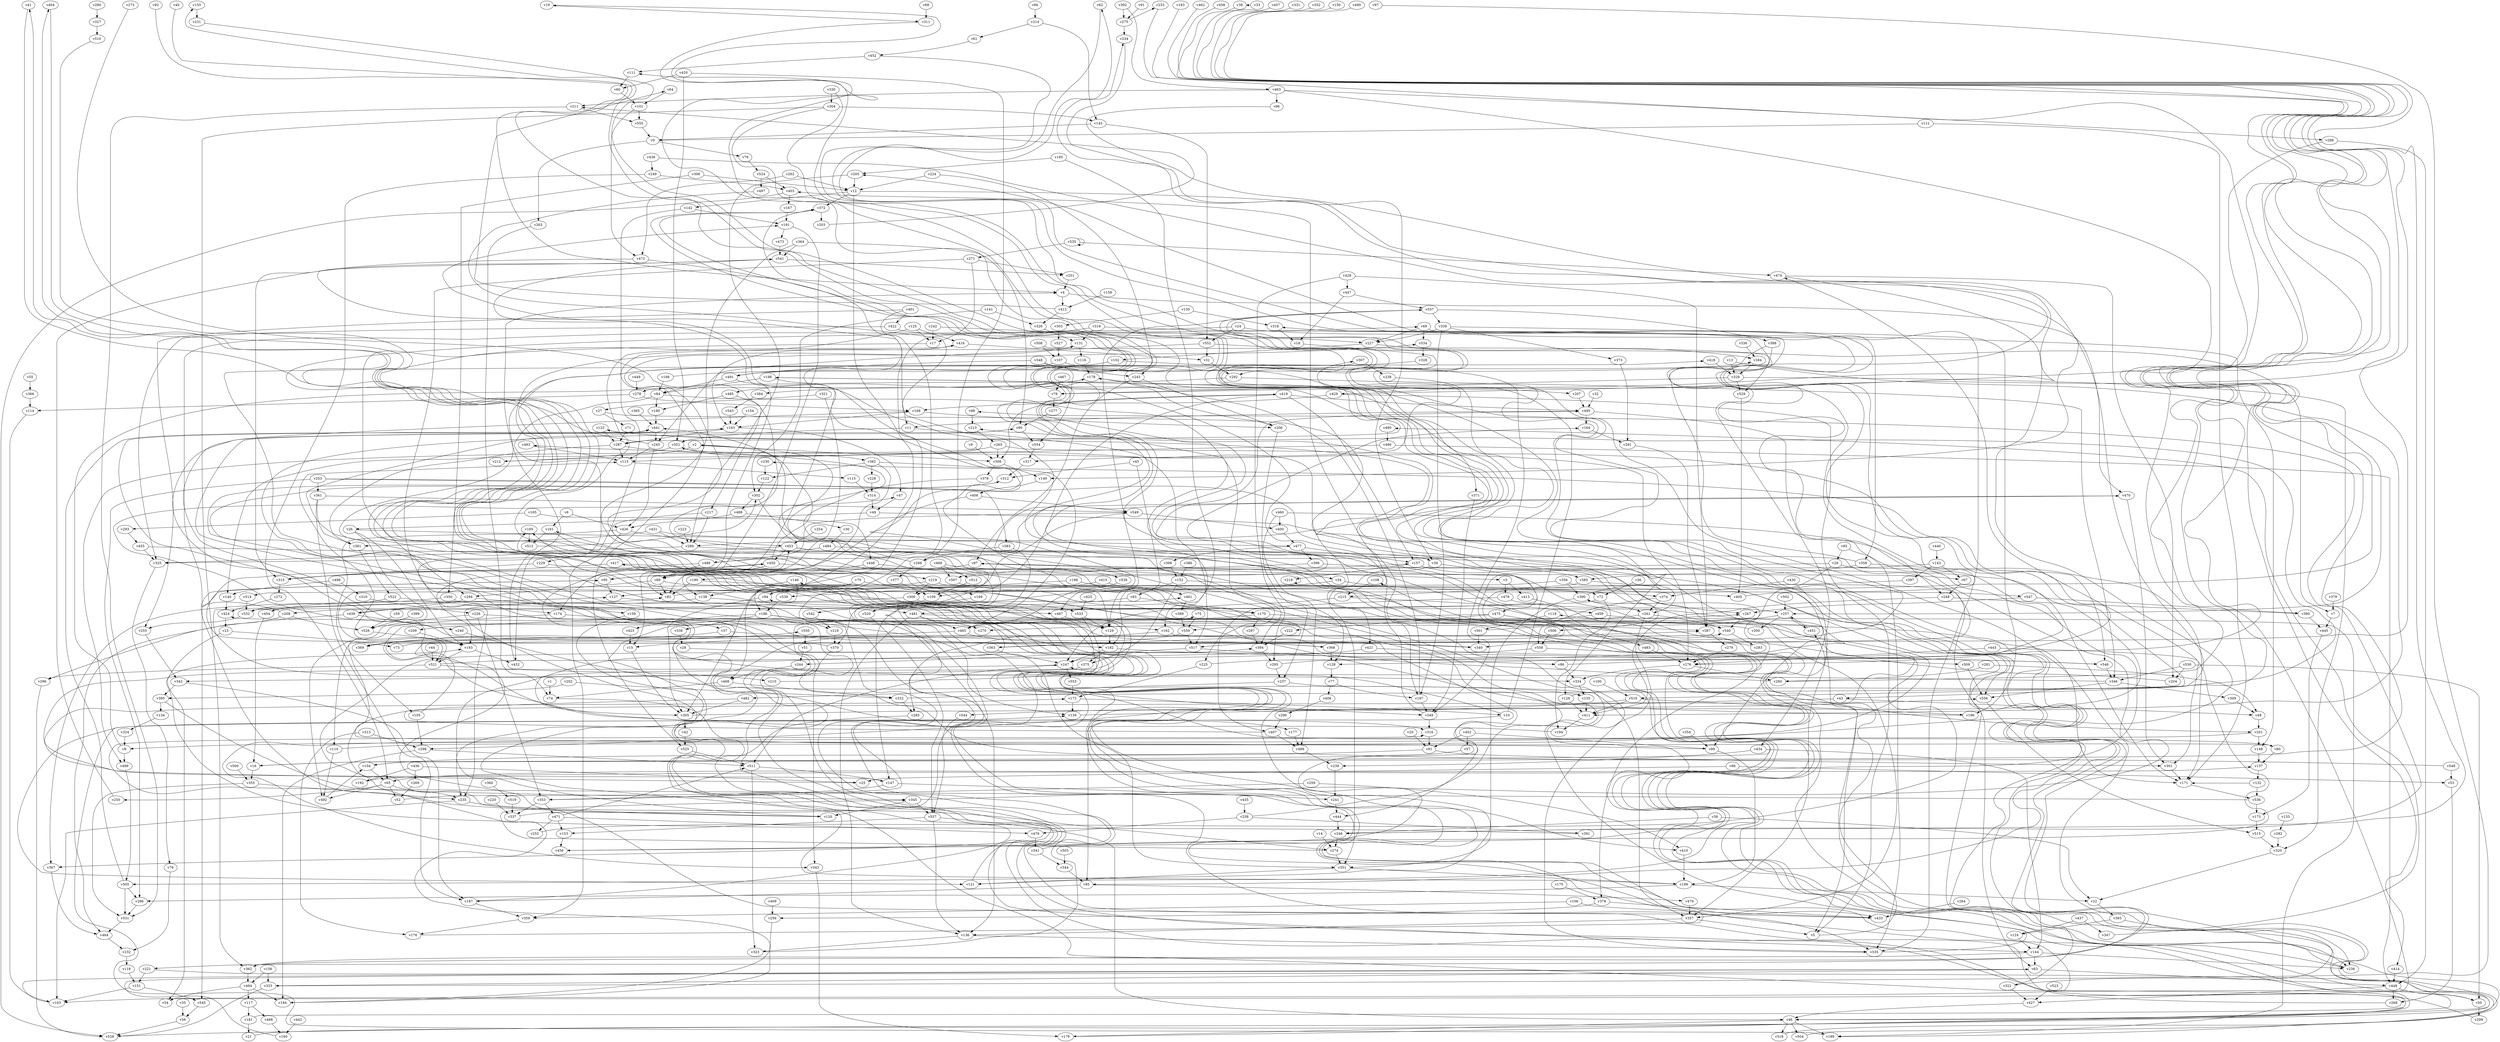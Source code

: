 // Benchmark game 833 - 560 vertices
// time_bound: 188
// targets: v235
digraph G {
    v0 [name="v0", player=1];
    v1 [name="v1", player=1];
    v2 [name="v2", player=1];
    v3 [name="v3", player=0];
    v4 [name="v4", player=0];
    v5 [name="v5", player=1];
    v6 [name="v6", player=0];
    v7 [name="v7", player=1];
    v8 [name="v8", player=0];
    v9 [name="v9", player=0];
    v10 [name="v10", player=1];
    v11 [name="v11", player=1];
    v12 [name="v12", player=1];
    v13 [name="v13", player=0];
    v14 [name="v14", player=1];
    v15 [name="v15", player=0];
    v16 [name="v16", player=1];
    v17 [name="v17", player=0];
    v18 [name="v18", player=0];
    v19 [name="v19", player=1];
    v20 [name="v20", player=0];
    v21 [name="v21", player=0];
    v22 [name="v22", player=1];
    v23 [name="v23", player=0];
    v24 [name="v24", player=1];
    v25 [name="v25", player=1];
    v26 [name="v26", player=0];
    v27 [name="v27", player=0];
    v28 [name="v28", player=1];
    v29 [name="v29", player=0];
    v30 [name="v30", player=1];
    v31 [name="v31", player=0];
    v32 [name="v32", player=1];
    v33 [name="v33", player=0];
    v34 [name="v34", player=1];
    v35 [name="v35", player=1];
    v36 [name="v36", player=1];
    v37 [name="v37", player=0];
    v38 [name="v38", player=1];
    v39 [name="v39", player=0];
    v40 [name="v40", player=1];
    v41 [name="v41", player=1];
    v42 [name="v42", player=0];
    v43 [name="v43", player=1];
    v44 [name="v44", player=0];
    v45 [name="v45", player=1];
    v46 [name="v46", player=1];
    v47 [name="v47", player=1];
    v48 [name="v48", player=0];
    v49 [name="v49", player=0];
    v50 [name="v50", player=1];
    v51 [name="v51", player=0];
    v52 [name="v52", player=0];
    v53 [name="v53", player=1];
    v54 [name="v54", player=1];
    v55 [name="v55", player=0];
    v56 [name="v56", player=0];
    v57 [name="v57", player=0];
    v58 [name="v58", player=1];
    v59 [name="v59", player=1];
    v60 [name="v60", player=0];
    v61 [name="v61", player=0];
    v62 [name="v62", player=0];
    v63 [name="v63", player=1];
    v64 [name="v64", player=0];
    v65 [name="v65", player=0];
    v66 [name="v66", player=0];
    v67 [name="v67", player=0];
    v68 [name="v68", player=0];
    v69 [name="v69", player=0];
    v70 [name="v70", player=1];
    v71 [name="v71", player=0];
    v72 [name="v72", player=1];
    v73 [name="v73", player=1];
    v74 [name="v74", player=0];
    v75 [name="v75", player=1];
    v76 [name="v76", player=1];
    v77 [name="v77", player=1];
    v78 [name="v78", player=1];
    v79 [name="v79", player=1];
    v80 [name="v80", player=0];
    v81 [name="v81", player=1];
    v82 [name="v82", player=0];
    v83 [name="v83", player=1];
    v84 [name="v84", player=1];
    v85 [name="v85", player=0];
    v86 [name="v86", player=0];
    v87 [name="v87", player=0];
    v88 [name="v88", player=0];
    v89 [name="v89", player=0];
    v90 [name="v90", player=1];
    v91 [name="v91", player=0];
    v92 [name="v92", player=1];
    v93 [name="v93", player=1];
    v94 [name="v94", player=0];
    v95 [name="v95", player=0];
    v96 [name="v96", player=0];
    v97 [name="v97", player=1];
    v98 [name="v98", player=1];
    v99 [name="v99", player=0];
    v100 [name="v100", player=0];
    v101 [name="v101", player=0];
    v102 [name="v102", player=1];
    v103 [name="v103", player=1];
    v104 [name="v104", player=1];
    v105 [name="v105", player=1];
    v106 [name="v106", player=1];
    v107 [name="v107", player=1];
    v108 [name="v108", player=1];
    v109 [name="v109", player=1];
    v110 [name="v110", player=0];
    v111 [name="v111", player=1];
    v112 [name="v112", player=1];
    v113 [name="v113", player=1];
    v114 [name="v114", player=1];
    v115 [name="v115", player=0];
    v116 [name="v116", player=1];
    v117 [name="v117", player=1];
    v118 [name="v118", player=1];
    v119 [name="v119", player=1];
    v120 [name="v120", player=0];
    v121 [name="v121", player=0];
    v122 [name="v122", player=0];
    v123 [name="v123", player=0];
    v124 [name="v124", player=1];
    v125 [name="v125", player=1];
    v126 [name="v126", player=0];
    v127 [name="v127", player=0];
    v128 [name="v128", player=1];
    v129 [name="v129", player=0];
    v130 [name="v130", player=0];
    v131 [name="v131", player=0];
    v132 [name="v132", player=1];
    v133 [name="v133", player=0];
    v134 [name="v134", player=1];
    v135 [name="v135", player=1];
    v136 [name="v136", player=0];
    v137 [name="v137", player=0];
    v138 [name="v138", player=1];
    v139 [name="v139", player=0];
    v140 [name="v140", player=0];
    v141 [name="v141", player=1];
    v142 [name="v142", player=0];
    v143 [name="v143", player=1];
    v144 [name="v144", player=0];
    v145 [name="v145", player=1];
    v146 [name="v146", player=0];
    v147 [name="v147", player=0];
    v148 [name="v148", player=1];
    v149 [name="v149", player=1];
    v150 [name="v150", player=1];
    v151 [name="v151", player=1];
    v152 [name="v152", player=0];
    v153 [name="v153", player=0];
    v154 [name="v154", player=0];
    v155 [name="v155", player=0];
    v156 [name="v156", player=0];
    v157 [name="v157", player=1];
    v158 [name="v158", player=1];
    v159 [name="v159", player=1];
    v160 [name="v160", player=1];
    v161 [name="v161", player=0];
    v162 [name="v162", player=1];
    v163 [name="v163", player=1];
    v164 [name="v164", player=0];
    v165 [name="v165", player=0];
    v166 [name="v166", player=1];
    v167 [name="v167", player=1];
    v168 [name="v168", player=1];
    v169 [name="v169", player=1];
    v170 [name="v170", player=0];
    v171 [name="v171", player=0];
    v172 [name="v172", player=0];
    v173 [name="v173", player=0];
    v174 [name="v174", player=1];
    v175 [name="v175", player=1];
    v176 [name="v176", player=0];
    v177 [name="v177", player=1];
    v178 [name="v178", player=0];
    v179 [name="v179", player=0];
    v180 [name="v180", player=1];
    v181 [name="v181", player=1];
    v182 [name="v182", player=0];
    v183 [name="v183", player=0];
    v184 [name="v184", player=1];
    v185 [name="v185", player=1];
    v186 [name="v186", player=1];
    v187 [name="v187", player=0];
    v188 [name="v188", player=0];
    v189 [name="v189", player=1];
    v190 [name="v190", player=0];
    v191 [name="v191", player=0];
    v192 [name="v192", player=1];
    v193 [name="v193", player=1];
    v194 [name="v194", player=0];
    v195 [name="v195", player=0];
    v196 [name="v196", player=1];
    v197 [name="v197", player=1];
    v198 [name="v198", player=1];
    v199 [name="v199", player=1];
    v200 [name="v200", player=1];
    v201 [name="v201", player=0];
    v202 [name="v202", player=1];
    v203 [name="v203", player=1];
    v204 [name="v204", player=1];
    v205 [name="v205", player=0];
    v206 [name="v206", player=0];
    v207 [name="v207", player=1];
    v208 [name="v208", player=0];
    v209 [name="v209", player=0];
    v210 [name="v210", player=0];
    v211 [name="v211", player=0];
    v212 [name="v212", player=1];
    v213 [name="v213", player=0];
    v214 [name="v214", player=1];
    v215 [name="v215", player=1];
    v216 [name="v216", player=1];
    v217 [name="v217", player=1];
    v218 [name="v218", player=0];
    v219 [name="v219", player=1];
    v220 [name="v220", player=0];
    v221 [name="v221", player=0];
    v222 [name="v222", player=1];
    v223 [name="v223", player=0];
    v224 [name="v224", player=1];
    v225 [name="v225", player=0];
    v226 [name="v226", player=1];
    v227 [name="v227", player=1];
    v228 [name="v228", player=1];
    v229 [name="v229", player=0];
    v230 [name="v230", player=0];
    v231 [name="v231", player=0];
    v232 [name="v232", player=1];
    v233 [name="v233", player=1];
    v234 [name="v234", player=0];
    v235 [name="v235", player=0, target=1];
    v236 [name="v236", player=0];
    v237 [name="v237", player=0];
    v238 [name="v238", player=0];
    v239 [name="v239", player=0];
    v240 [name="v240", player=1];
    v241 [name="v241", player=0];
    v242 [name="v242", player=0];
    v243 [name="v243", player=0];
    v244 [name="v244", player=0];
    v245 [name="v245", player=0];
    v246 [name="v246", player=1];
    v247 [name="v247", player=0];
    v248 [name="v248", player=0];
    v249 [name="v249", player=0];
    v250 [name="v250", player=1];
    v251 [name="v251", player=1];
    v252 [name="v252", player=1];
    v253 [name="v253", player=0];
    v254 [name="v254", player=1];
    v255 [name="v255", player=1];
    v256 [name="v256", player=0];
    v257 [name="v257", player=1];
    v258 [name="v258", player=0];
    v259 [name="v259", player=1];
    v260 [name="v260", player=1];
    v261 [name="v261", player=1];
    v262 [name="v262", player=0];
    v263 [name="v263", player=1];
    v264 [name="v264", player=0];
    v265 [name="v265", player=0];
    v266 [name="v266", player=1];
    v267 [name="v267", player=0];
    v268 [name="v268", player=1];
    v269 [name="v269", player=0];
    v270 [name="v270", player=0];
    v271 [name="v271", player=1];
    v272 [name="v272", player=0];
    v273 [name="v273", player=1];
    v274 [name="v274", player=0];
    v275 [name="v275", player=0];
    v276 [name="v276", player=1];
    v277 [name="v277", player=1];
    v278 [name="v278", player=0];
    v279 [name="v279", player=1];
    v280 [name="v280", player=0];
    v281 [name="v281", player=0];
    v282 [name="v282", player=0];
    v283 [name="v283", player=0];
    v284 [name="v284", player=1];
    v285 [name="v285", player=0];
    v286 [name="v286", player=1];
    v287 [name="v287", player=1];
    v288 [name="v288", player=1];
    v289 [name="v289", player=0];
    v290 [name="v290", player=1];
    v291 [name="v291", player=0];
    v292 [name="v292", player=0];
    v293 [name="v293", player=1];
    v294 [name="v294", player=0];
    v295 [name="v295", player=0];
    v296 [name="v296", player=0];
    v297 [name="v297", player=0];
    v298 [name="v298", player=0];
    v299 [name="v299", player=1];
    v300 [name="v300", player=0];
    v301 [name="v301", player=1];
    v302 [name="v302", player=1];
    v303 [name="v303", player=0];
    v304 [name="v304", player=1];
    v305 [name="v305", player=0];
    v306 [name="v306", player=0];
    v307 [name="v307", player=0];
    v308 [name="v308", player=0];
    v309 [name="v309", player=1];
    v310 [name="v310", player=1];
    v311 [name="v311", player=0];
    v312 [name="v312", player=0];
    v313 [name="v313", player=0];
    v314 [name="v314", player=0];
    v315 [name="v315", player=1];
    v316 [name="v316", player=1];
    v317 [name="v317", player=0];
    v318 [name="v318", player=1];
    v319 [name="v319", player=0];
    v320 [name="v320", player=0];
    v321 [name="v321", player=0];
    v322 [name="v322", player=1];
    v323 [name="v323", player=0];
    v324 [name="v324", player=0];
    v325 [name="v325", player=1];
    v326 [name="v326", player=0];
    v327 [name="v327", player=1];
    v328 [name="v328", player=0];
    v329 [name="v329", player=1];
    v330 [name="v330", player=0];
    v331 [name="v331", player=1];
    v332 [name="v332", player=1];
    v333 [name="v333", player=0];
    v334 [name="v334", player=1];
    v335 [name="v335", player=1];
    v336 [name="v336", player=0];
    v337 [name="v337", player=0];
    v338 [name="v338", player=0];
    v339 [name="v339", player=0];
    v340 [name="v340", player=1];
    v341 [name="v341", player=0];
    v342 [name="v342", player=1];
    v343 [name="v343", player=0];
    v344 [name="v344", player=1];
    v345 [name="v345", player=1];
    v346 [name="v346", player=1];
    v347 [name="v347", player=0];
    v348 [name="v348", player=1];
    v349 [name="v349", player=0];
    v350 [name="v350", player=1];
    v351 [name="v351", player=0];
    v352 [name="v352", player=1];
    v353 [name="v353", player=1];
    v354 [name="v354", player=0];
    v355 [name="v355", player=1];
    v356 [name="v356", player=0];
    v357 [name="v357", player=0];
    v358 [name="v358", player=1];
    v359 [name="v359", player=0];
    v360 [name="v360", player=1];
    v361 [name="v361", player=1];
    v362 [name="v362", player=1];
    v363 [name="v363", player=0];
    v364 [name="v364", player=0];
    v365 [name="v365", player=0];
    v366 [name="v366", player=0];
    v367 [name="v367", player=0];
    v368 [name="v368", player=0];
    v369 [name="v369", player=0];
    v370 [name="v370", player=0];
    v371 [name="v371", player=0];
    v372 [name="v372", player=1];
    v373 [name="v373", player=0];
    v374 [name="v374", player=0];
    v375 [name="v375", player=1];
    v376 [name="v376", player=0];
    v377 [name="v377", player=1];
    v378 [name="v378", player=0];
    v379 [name="v379", player=0];
    v380 [name="v380", player=0];
    v381 [name="v381", player=1];
    v382 [name="v382", player=1];
    v383 [name="v383", player=1];
    v384 [name="v384", player=0];
    v385 [name="v385", player=0];
    v386 [name="v386", player=0];
    v387 [name="v387", player=1];
    v388 [name="v388", player=0];
    v389 [name="v389", player=0];
    v390 [name="v390", player=0];
    v391 [name="v391", player=0];
    v392 [name="v392", player=1];
    v393 [name="v393", player=0];
    v394 [name="v394", player=1];
    v395 [name="v395", player=0];
    v396 [name="v396", player=1];
    v397 [name="v397", player=1];
    v398 [name="v398", player=1];
    v399 [name="v399", player=0];
    v400 [name="v400", player=0];
    v401 [name="v401", player=1];
    v402 [name="v402", player=1];
    v403 [name="v403", player=0];
    v404 [name="v404", player=1];
    v405 [name="v405", player=1];
    v406 [name="v406", player=1];
    v407 [name="v407", player=0];
    v408 [name="v408", player=1];
    v409 [name="v409", player=0];
    v410 [name="v410", player=0];
    v411 [name="v411", player=0];
    v412 [name="v412", player=1];
    v413 [name="v413", player=0];
    v414 [name="v414", player=1];
    v415 [name="v415", player=0];
    v416 [name="v416", player=1];
    v417 [name="v417", player=1];
    v418 [name="v418", player=0];
    v419 [name="v419", player=0];
    v420 [name="v420", player=0];
    v421 [name="v421", player=1];
    v422 [name="v422", player=1];
    v423 [name="v423", player=0];
    v424 [name="v424", player=1];
    v425 [name="v425", player=1];
    v426 [name="v426", player=0];
    v427 [name="v427", player=0];
    v428 [name="v428", player=0];
    v429 [name="v429", player=1];
    v430 [name="v430", player=1];
    v431 [name="v431", player=0];
    v432 [name="v432", player=1];
    v433 [name="v433", player=0];
    v434 [name="v434", player=0];
    v435 [name="v435", player=1];
    v436 [name="v436", player=1];
    v437 [name="v437", player=1];
    v438 [name="v438", player=0];
    v439 [name="v439", player=0];
    v440 [name="v440", player=0];
    v441 [name="v441", player=0];
    v442 [name="v442", player=0];
    v443 [name="v443", player=0];
    v444 [name="v444", player=1];
    v445 [name="v445", player=0];
    v446 [name="v446", player=0];
    v447 [name="v447", player=0];
    v448 [name="v448", player=0];
    v449 [name="v449", player=0];
    v450 [name="v450", player=1];
    v451 [name="v451", player=1];
    v452 [name="v452", player=1];
    v453 [name="v453", player=0];
    v454 [name="v454", player=0];
    v455 [name="v455", player=0];
    v456 [name="v456", player=0];
    v457 [name="v457", player=1];
    v458 [name="v458", player=1];
    v459 [name="v459", player=1];
    v460 [name="v460", player=1];
    v461 [name="v461", player=0];
    v462 [name="v462", player=0];
    v463 [name="v463", player=1];
    v464 [name="v464", player=0];
    v465 [name="v465", player=0];
    v466 [name="v466", player=0];
    v467 [name="v467", player=0];
    v468 [name="v468", player=1];
    v469 [name="v469", player=1];
    v470 [name="v470", player=0];
    v471 [name="v471", player=0];
    v472 [name="v472", player=0];
    v473 [name="v473", player=0];
    v474 [name="v474", player=1];
    v475 [name="v475", player=0];
    v476 [name="v476", player=0];
    v477 [name="v477", player=1];
    v478 [name="v478", player=0];
    v479 [name="v479", player=0];
    v480 [name="v480", player=0];
    v481 [name="v481", player=1];
    v482 [name="v482", player=0];
    v483 [name="v483", player=1];
    v484 [name="v484", player=1];
    v485 [name="v485", player=1];
    v486 [name="v486", player=1];
    v487 [name="v487", player=0];
    v488 [name="v488", player=0];
    v489 [name="v489", player=1];
    v490 [name="v490", player=0];
    v491 [name="v491", player=0];
    v492 [name="v492", player=0];
    v493 [name="v493", player=1];
    v494 [name="v494", player=0];
    v495 [name="v495", player=0];
    v496 [name="v496", player=0];
    v497 [name="v497", player=1];
    v498 [name="v498", player=0];
    v499 [name="v499", player=1];
    v500 [name="v500", player=0];
    v501 [name="v501", player=0];
    v502 [name="v502", player=0];
    v503 [name="v503", player=1];
    v504 [name="v504", player=1];
    v505 [name="v505", player=0];
    v506 [name="v506", player=1];
    v507 [name="v507", player=0];
    v508 [name="v508", player=1];
    v509 [name="v509", player=1];
    v510 [name="v510", player=0];
    v511 [name="v511", player=0];
    v512 [name="v512", player=1];
    v513 [name="v513", player=0];
    v514 [name="v514", player=1];
    v515 [name="v515", player=0];
    v516 [name="v516", player=1];
    v517 [name="v517", player=0];
    v518 [name="v518", player=1];
    v519 [name="v519", player=1];
    v520 [name="v520", player=1];
    v521 [name="v521", player=1];
    v522 [name="v522", player=0];
    v523 [name="v523", player=1];
    v524 [name="v524", player=0];
    v525 [name="v525", player=1];
    v526 [name="v526", player=0];
    v527 [name="v527", player=1];
    v528 [name="v528", player=1];
    v529 [name="v529", player=1];
    v530 [name="v530", player=0];
    v531 [name="v531", player=1];
    v532 [name="v532", player=0];
    v533 [name="v533", player=1];
    v534 [name="v534", player=0];
    v535 [name="v535", player=0];
    v536 [name="v536", player=1];
    v537 [name="v537", player=0];
    v538 [name="v538", player=1];
    v539 [name="v539", player=0];
    v540 [name="v540", player=0];
    v541 [name="v541", player=0];
    v542 [name="v542", player=1];
    v543 [name="v543", player=0];
    v544 [name="v544", player=0];
    v545 [name="v545", player=0];
    v546 [name="v546", player=0];
    v547 [name="v547", player=0];
    v548 [name="v548", player=1];
    v549 [name="v549", player=0];
    v550 [name="v550", player=1];
    v551 [name="v551", player=1];
    v552 [name="v552", player=0];
    v553 [name="v553", player=0];
    v554 [name="v554", player=1];
    v555 [name="v555", player=1];
    v556 [name="v556", player=0];
    v557 [name="v557", player=0];
    v558 [name="v558", player=0];
    v559 [name="v559", player=0];

    v0 -> v79;
    v1 -> v74;
    v2 -> v140;
    v3 -> v413;
    v4 -> v412;
    v5 -> v451 [constraint="t mod 4 == 0"];
    v6 -> v161;
    v7 -> v445;
    v8 -> v499;
    v9 -> v308;
    v10 -> v121 [constraint="t < 12"];
    v11 -> v551;
    v12 -> v186;
    v13 -> v411 [constraint="t mod 5 == 2"];
    v14 -> v274;
    v15 -> v305;
    v16 -> v2 [constraint="t mod 3 == 1"];
    v17 -> v342 [constraint="t mod 5 == 2"];
    v18 -> v221 [constraint="t >= 4"];
    v19 -> v311 [constraint="t mod 5 == 1"];
    v20 -> v81;
    v21 -> v195 [constraint="t mod 5 == 3"];
    v22 -> v393;
    v23 -> v73;
    v24 -> v552;
    v25 -> v172 [constraint="t < 7"];
    v26 -> v477;
    v27 -> v357 [constraint="t mod 5 == 2"];
    v28 -> v236 [constraint="t < 10"];
    v29 -> v378;
    v30 -> v484;
    v31 -> v292;
    v32 -> v495;
    v33 -> v38 [constraint="t < 7"];
    v34 -> v374;
    v35 -> v56;
    v36 -> v72;
    v37 -> v182;
    v38 -> v127 [constraint="t >= 2"];
    v39 -> v475;
    v40 -> v507 [constraint="t < 12"];
    v41 -> v80 [constraint="t mod 4 == 2"];
    v42 -> v525;
    v43 -> v48;
    v44 -> v521;
    v45 -> v312;
    v46 -> v189;
    v47 -> v49;
    v48 -> v201;
    v49 -> v197;
    v50 -> v299;
    v51 -> v244;
    v52 -> v534 [constraint="t < 14"];
    v53 -> v268;
    v54 -> v404 [constraint="t >= 1"];
    v55 -> v366;
    v56 -> v528;
    v57 -> v505 [constraint="t < 12"];
    v58 -> v22;
    v59 -> v526;
    v60 -> v101;
    v61 -> v452;
    v62 -> v276 [constraint="t mod 4 == 0"];
    v63 -> v448;
    v64 -> v101;
    v65 -> v250;
    v66 -> v214;
    v67 -> v248;
    v68 -> v311;
    v69 -> v534;
    v70 -> v94;
    v71 -> v287;
    v72 -> v481 [constraint="t < 8"];
    v73 -> v495 [constraint="t mod 4 == 1"];
    v74 -> v367 [constraint="t < 10"];
    v75 -> v559;
    v76 -> v232;
    v77 -> v406;
    v78 -> v277;
    v79 -> v524;
    v80 -> v82 [constraint="t mod 4 == 3"];
    v81 -> v301;
    v82 -> v155 [constraint="t >= 2"];
    v83 -> v170;
    v84 -> v407;
    v85 -> v187;
    v86 -> v94 [constraint="t mod 3 == 1"];
    v87 -> v193;
    v88 -> v53;
    v89 -> v72;
    v90 -> v369 [constraint="t mod 2 == 1"];
    v91 -> v275;
    v92 -> v4 [constraint="t >= 4"];
    v93 -> v335;
    v94 -> v305;
    v95 -> v127;
    v96 -> v43 [constraint="t >= 1"];
    v97 -> v333 [constraint="t < 10"];
    v98 -> v213;
    v99 -> v387 [constraint="t mod 5 == 3"];
    v100 -> v516;
    v101 -> v555;
    v102 -> v491;
    v103 -> v63 [constraint="t >= 3"];
    v104 -> v372 [constraint="t < 13"];
    v105 -> v540 [constraint="t >= 2"];
    v106 -> v433;
    v107 -> v371;
    v108 -> v215;
    v109 -> v335 [constraint="t >= 5"];
    v110 -> v119 [constraint="t >= 5"];
    v111 -> v60;
    v112 -> v0;
    v113 -> v115;
    v114 -> v103;
    v115 -> v314;
    v116 -> v178;
    v117 -> v181;
    v118 -> v151;
    v119 -> v501;
    v120 -> v95 [constraint="t >= 4"];
    v121 -> v75 [constraint="t >= 3"];
    v122 -> v302;
    v123 -> v267 [constraint="t mod 5 == 3"];
    v124 -> v144;
    v125 -> v17;
    v126 -> v213 [constraint="t < 5"];
    v127 -> v532;
    v128 -> v77;
    v129 -> v182;
    v130 -> v318;
    v131 -> v116;
    v132 -> v171 [constraint="t >= 3"];
    v133 -> v282;
    v134 -> v324;
    v135 -> v411;
    v136 -> v335;
    v137 -> v132;
    v138 -> v454;
    v139 -> v205 [constraint="t mod 5 == 1"];
    v140 -> v424;
    v141 -> v302;
    v142 -> v191;
    v143 -> v236 [constraint="t < 14"];
    v144 -> v236;
    v145 -> v0;
    v146 -> v532 [constraint="t mod 5 == 2"];
    v147 -> v247 [constraint="t mod 4 == 2"];
    v148 -> v137;
    v149 -> v408;
    v150 -> v78 [constraint="t < 10"];
    v151 -> v103;
    v152 -> v83;
    v153 -> v456;
    v154 -> v163;
    v155 -> v231;
    v156 -> v333;
    v157 -> v218;
    v158 -> v412;
    v159 -> v120 [constraint="t mod 5 == 4"];
    v160 -> v63 [constraint="t >= 5"];
    v161 -> v410 [constraint="t < 11"];
    v162 -> v340;
    v163 -> v547 [constraint="t mod 4 == 2"];
    v164 -> v291;
    v165 -> v293;
    v166 -> v234 [constraint="t < 8"];
    v167 -> v191;
    v168 -> v206;
    v169 -> v520;
    v170 -> v297;
    v171 -> v536;
    v172 -> v139;
    v173 -> v515;
    v174 -> v139;
    v175 -> v378;
    v176 -> v146 [constraint="t >= 2"];
    v177 -> v489;
    v178 -> v485;
    v179 -> v450 [constraint="t mod 2 == 1"];
    v180 -> v441;
    v181 -> v90 [constraint="t mod 2 == 1"];
    v182 -> v546;
    v183 -> v128 [constraint="t < 9"];
    v184 -> v394 [constraint="t mod 5 == 0"];
    v185 -> v162;
    v186 -> v171;
    v187 -> v424 [constraint="t >= 3"];
    v188 -> v128;
    v189 -> v139 [constraint="t >= 4"];
    v190 -> v50 [constraint="t mod 3 == 2"];
    v191 -> v473;
    v192 -> v137 [constraint="t >= 1"];
    v193 -> v521;
    v194 -> v267 [constraint="t < 14"];
    v195 -> v512;
    v196 -> v131 [constraint="t < 11"];
    v197 -> v178;
    v198 -> v261 [constraint="t < 15"];
    v199 -> v22;
    v200 -> v47 [constraint="t >= 4"];
    v201 -> v343 [constraint="t mod 4 == 3"];
    v202 -> v332;
    v203 -> v211 [constraint="t < 8"];
    v204 -> v87 [constraint="t >= 4"];
    v205 -> v289;
    v206 -> v237;
    v207 -> v495;
    v208 -> v157 [constraint="t mod 2 == 0"];
    v209 -> v193;
    v210 -> v417 [constraint="t mod 2 == 1"];
    v211 -> v555;
    v212 -> v191 [constraint="t >= 3"];
    v213 -> v265;
    v214 -> v145;
    v215 -> v247;
    v216 -> v370;
    v217 -> v540 [constraint="t >= 2"];
    v218 -> v218;
    v219 -> v300;
    v220 -> v337;
    v221 -> v46 [constraint="t mod 2 == 0"];
    v222 -> v394;
    v223 -> v289;
    v224 -> v12;
    v225 -> v230 [constraint="t mod 5 == 0"];
    v226 -> v353;
    v227 -> v284;
    v228 -> v314;
    v229 -> v468;
    v230 -> v122;
    v231 -> v206 [constraint="t < 12"];
    v232 -> v118;
    v233 -> v103 [constraint="t >= 5"];
    v234 -> v384 [constraint="t < 8"];
    v235 -> v274;
    v236 -> v108 [constraint="t < 9"];
    v237 -> v482;
    v238 -> v85 [constraint="t mod 4 == 1"];
    v239 -> v241;
    v240 -> v135 [constraint="t < 13"];
    v241 -> v444;
    v242 -> v287 [constraint="t < 15"];
    v243 -> v87;
    v244 -> v468;
    v245 -> v41 [constraint="t < 7"];
    v246 -> v98 [constraint="t >= 4"];
    v247 -> v511;
    v248 -> v411;
    v249 -> v403;
    v250 -> v541;
    v251 -> v4;
    v252 -> v198 [constraint="t < 13"];
    v253 -> v506 [constraint="t mod 3 == 1"];
    v254 -> v453;
    v255 -> v342;
    v256 -> v184;
    v257 -> v200;
    v258 -> v551 [constraint="t mod 3 == 0"];
    v259 -> v410;
    v260 -> v131 [constraint="t mod 5 == 1"];
    v261 -> v540;
    v262 -> v12;
    v263 -> v74;
    v264 -> v433;
    v265 -> v499;
    v266 -> v2 [constraint="t mod 5 == 2"];
    v267 -> v540;
    v268 -> v441 [constraint="t < 8"];
    v269 -> v52;
    v270 -> v461 [constraint="t mod 5 == 2"];
    v271 -> v17;
    v272 -> v424;
    v273 -> v514 [constraint="t >= 4"];
    v274 -> v345 [constraint="t >= 3"];
    v275 -> v233 [constraint="t < 7"];
    v276 -> v260;
    v277 -> v90;
    v278 -> v168;
    v279 -> v276;
    v280 -> v327;
    v281 -> v260;
    v282 -> v320;
    v283 -> v161 [constraint="t >= 3"];
    v284 -> v329;
    v285 -> v144 [constraint="t mod 5 == 2"];
    v286 -> v531;
    v287 -> v351;
    v288 -> v516 [constraint="t < 6"];
    v289 -> v34;
    v290 -> v407;
    v291 -> v387;
    v292 -> v278;
    v293 -> v455;
    v294 -> v159;
    v295 -> v419 [constraint="t < 9"];
    v296 -> v528;
    v297 -> v394;
    v298 -> v511;
    v299 -> v312 [constraint="t mod 5 == 4"];
    v300 -> v170;
    v301 -> v171;
    v302 -> v363 [constraint="t mod 5 == 2"];
    v303 -> v527;
    v304 -> v207 [constraint="t mod 3 == 1"];
    v305 -> v123 [constraint="t < 11"];
    v306 -> v350;
    v307 -> v238;
    v308 -> v376;
    v309 -> v48;
    v310 -> v226;
    v311 -> v289 [constraint="t < 6"];
    v312 -> v368 [constraint="t >= 3"];
    v313 -> v176;
    v314 -> v49;
    v315 -> v272;
    v316 -> v81;
    v317 -> v312;
    v318 -> v18;
    v319 -> v131;
    v320 -> v22;
    v321 -> v89;
    v322 -> v164 [constraint="t mod 4 == 1"];
    v323 -> v284 [constraint="t >= 1"];
    v324 -> v8;
    v325 -> v76;
    v326 -> v131;
    v327 -> v510;
    v328 -> v67 [constraint="t >= 3"];
    v329 -> v78;
    v330 -> v556 [constraint="t >= 2"];
    v331 -> v429 [constraint="t >= 4"];
    v332 -> v493 [constraint="t < 7"];
    v333 -> v528;
    v334 -> v135;
    v335 -> v470 [constraint="t < 5"];
    v336 -> v284;
    v337 -> v69 [constraint="t < 8"];
    v338 -> v28;
    v339 -> v196;
    v340 -> v168 [constraint="t >= 3"];
    v341 -> v474 [constraint="t >= 3"];
    v342 -> v395;
    v343 -> v179;
    v344 -> v85;
    v345 -> v318 [constraint="t mod 3 == 1"];
    v346 -> v127 [constraint="t mod 5 == 1"];
    v347 -> v480 [constraint="t >= 5"];
    v348 -> v491;
    v349 -> v403;
    v350 -> v481;
    v351 -> v199;
    v352 -> v517 [constraint="t >= 1"];
    v353 -> v337;
    v354 -> v99;
    v355 -> v531;
    v356 -> v390;
    v357 -> v136;
    v358 -> v541 [constraint="t >= 1"];
    v359 -> v176;
    v360 -> v519;
    v361 -> v549;
    v362 -> v307 [constraint="t >= 5"];
    v363 -> v537 [constraint="t >= 5"];
    v364 -> v90;
    v365 -> v441;
    v366 -> v114;
    v367 -> v464;
    v368 -> v128;
    v369 -> v550 [constraint="t < 7"];
    v370 -> v95 [constraint="t >= 3"];
    v371 -> v349;
    v372 -> v456 [constraint="t >= 1"];
    v373 -> v291;
    v374 -> v558;
    v375 -> v305 [constraint="t >= 1"];
    v376 -> v444 [constraint="t >= 3"];
    v377 -> v109;
    v378 -> v433;
    v379 -> v7;
    v380 -> v445;
    v381 -> v522;
    v382 -> v228;
    v383 -> v351;
    v384 -> v543;
    v385 -> v215;
    v386 -> v152;
    v387 -> v279;
    v388 -> v340 [constraint="t < 14"];
    v389 -> v559;
    v390 -> v19 [constraint="t mod 5 == 2"];
    v391 -> v193 [constraint="t >= 1"];
    v392 -> v463 [constraint="t >= 2"];
    v393 -> v236;
    v394 -> v295;
    v395 -> v345 [constraint="t >= 5"];
    v396 -> v95;
    v397 -> v201 [constraint="t >= 4"];
    v398 -> v152;
    v399 -> v526;
    v400 -> v477;
    v401 -> v216;
    v402 -> v57;
    v403 -> v167;
    v404 -> v433 [constraint="t mod 4 == 2"];
    v405 -> v62 [constraint="t mod 2 == 0"];
    v406 -> v290;
    v407 -> v556 [constraint="t >= 2"];
    v408 -> v549;
    v409 -> v256;
    v410 -> v199;
    v411 -> v194;
    v412 -> v64 [constraint="t >= 4"];
    v413 -> v189 [constraint="t mod 5 == 0"];
    v414 -> v448;
    v415 -> v461;
    v416 -> v31;
    v417 -> v315;
    v418 -> v329;
    v419 -> v370;
    v420 -> v266;
    v421 -> v235;
    v422 -> v227;
    v423 -> v15;
    v424 -> v23;
    v425 -> v533;
    v426 -> v453;
    v427 -> v46;
    v428 -> v295;
    v429 -> v168;
    v430 -> v374;
    v431 -> v381;
    v432 -> v4;
    v433 -> v163 [constraint="t < 10"];
    v434 -> v144;
    v435 -> v258;
    v436 -> v25;
    v437 -> v124;
    v438 -> v149 [constraint="t >= 1"];
    v439 -> v296;
    v440 -> v143;
    v441 -> v245;
    v442 -> v160;
    v443 -> v301;
    v444 -> v246;
    v445 -> v173;
    v446 -> v520;
    v447 -> v537;
    v448 -> v268;
    v449 -> v278;
    v450 -> v441;
    v451 -> v257;
    v452 -> v317 [constraint="t < 13"];
    v453 -> v334 [constraint="t < 10"];
    v454 -> v16;
    v455 -> v322 [constraint="t < 12"];
    v456 -> v416 [constraint="t >= 4"];
    v457 -> v257 [constraint="t mod 4 == 3"];
    v458 -> v16 [constraint="t mod 5 == 4"];
    v459 -> v465;
    v460 -> v489;
    v461 -> v389;
    v462 -> v414 [constraint="t >= 1"];
    v463 -> v260 [constraint="t >= 1"];
    v464 -> v232;
    v465 -> v368;
    v466 -> v160;
    v467 -> v78;
    v468 -> v74;
    v469 -> v538;
    v470 -> v486 [constraint="t < 14"];
    v471 -> v252;
    v472 -> v11;
    v473 -> v541;
    v474 -> v8 [constraint="t >= 5"];
    v475 -> v199 [constraint="t < 9"];
    v476 -> v341;
    v477 -> v398;
    v478 -> v225;
    v479 -> v357;
    v480 -> v496;
    v481 -> v136;
    v482 -> v120 [constraint="t < 10"];
    v483 -> v276;
    v484 -> v325;
    v485 -> v180;
    v486 -> v549 [constraint="t mod 4 == 2"];
    v487 -> v87 [constraint="t mod 3 == 0"];
    v488 -> v30;
    v489 -> v239;
    v490 -> v246 [constraint="t < 5"];
    v491 -> v84;
    v492 -> v104;
    v493 -> v113;
    v494 -> v117;
    v495 -> v434;
    v496 -> v448;
    v497 -> v208 [constraint="t mod 5 == 0"];
    v498 -> v140;
    v499 -> v505;
    v500 -> v355;
    v501 -> v390 [constraint="t >= 4"];
    v502 -> v257;
    v503 -> v344;
    v504 -> v111 [constraint="t mod 5 == 4"];
    v505 -> v286;
    v506 -> v558;
    v507 -> v121 [constraint="t mod 5 == 4"];
    v508 -> v65 [constraint="t >= 2"];
    v509 -> v556;
    v510 -> v298 [constraint="t mod 2 == 1"];
    v511 -> v147;
    v512 -> v302 [constraint="t >= 5"];
    v513 -> v109;
    v514 -> v532;
    v515 -> v320;
    v516 -> v411;
    v517 -> v244;
    v518 -> v537 [constraint="t < 11"];
    v519 -> v337;
    v520 -> v557;
    v521 -> v195 [constraint="t mod 4 == 1"];
    v522 -> v532;
    v523 -> v427;
    v524 -> v497;
    v525 -> v511;
    v526 -> v193;
    v527 -> v107;
    v528 -> v372 [constraint="t < 8"];
    v529 -> v405;
    v530 -> v204;
    v531 -> v464;
    v532 -> v255;
    v533 -> v349 [constraint="t >= 2"];
    v534 -> v328;
    v535 -> v535;
    v536 -> v316 [constraint="t < 8"];
    v537 -> v339;
    v538 -> v465;
    v539 -> v186;
    v540 -> v316 [constraint="t >= 3"];
    v541 -> v46 [constraint="t mod 3 == 1"];
    v542 -> v216;
    v543 -> v163;
    v544 -> v557;
    v545 -> v56;
    v546 -> v346;
    v547 -> v380;
    v548 -> v418 [constraint="t < 8"];
    v549 -> v400;
    v550 -> v51;
    v551 -> v212;
    v552 -> v245;
    v553 -> v172;
    v554 -> v317;
    v555 -> v0;
    v556 -> v515;
    v557 -> v46;
    v558 -> v509;
    v559 -> v177 [constraint="t >= 5"];
    v84 -> v432;
    v8 -> v178;
    v219 -> v129;
    v24 -> v358;
    v182 -> v375;
    v431 -> v487;
    v521 -> v113;
    v346 -> v556;
    v390 -> v351;
    v281 -> v48;
    v26 -> v193;
    v138 -> v533;
    v496 -> v113;
    v201 -> v148;
    v402 -> v81;
    v459 -> v189;
    v535 -> v271;
    v342 -> v187;
    v370 -> v343;
    v339 -> v227;
    v205 -> v12;
    v302 -> v488;
    v428 -> v447;
    v468 -> v332;
    v351 -> v121;
    v101 -> v472;
    v305 -> v42;
    v321 -> v27;
    v511 -> v323;
    v46 -> v179;
    v417 -> v219;
    v469 -> v507;
    v372 -> v203;
    v552 -> v31;
    v450 -> v394;
    v306 -> v12;
    v208 -> v464;
    v486 -> v174;
    v540 -> v283;
    v104 -> v65;
    v505 -> v531;
    v29 -> v95;
    v472 -> v315;
    v143 -> v397;
    v226 -> v37;
    v107 -> v491;
    v287 -> v381;
    v364 -> v541;
    v304 -> v145;
    v463 -> v96;
    v165 -> v446;
    v475 -> v483;
    v245 -> v113;
    v23 -> v54;
    v127 -> v487;
    v329 -> v320;
    v141 -> v326;
    v208 -> v526;
    v186 -> v162;
    v390 -> v261;
    v125 -> v294;
    v136 -> v323;
    v242 -> v17;
    v72 -> v194;
    v156 -> v494;
    v117 -> v466;
    v288 -> v448;
    v430 -> v357;
    v448 -> v50;
    v246 -> v274;
    v548 -> v53;
    v174 -> v110;
    v27 -> v71;
    v382 -> v122;
    v415 -> v109;
    v157 -> v385;
    v401 -> v255;
    v475 -> v222;
    v392 -> v275;
    v559 -> v517;
    v429 -> v5;
    v46 -> v504;
    v2 -> v308;
    v265 -> v308;
    v450 -> v89;
    v26 -> v526;
    v477 -> v157;
    v419 -> v157;
    v436 -> v269;
    v488 -> v426;
    v498 -> v310;
    v198 -> v84;
    v99 -> v199;
    v147 -> v241;
    v330 -> v304;
    v170 -> v387;
    v110 -> v492;
    v494 -> v54;
    v265 -> v276;
    v332 -> v285;
    v249 -> v65;
    v198 -> v89;
    v132 -> v536;
    v530 -> v346;
    v29 -> v546;
    v142 -> v229;
    v102 -> v349;
    v541 -> v251;
    v83 -> v542;
    v439 -> v240;
    v319 -> v305;
    v39 -> v421;
    v298 -> v184;
    v533 -> v129;
    v12 -> v142;
    v65 -> v235;
    v521 -> v296;
    v182 -> v247;
    v356 -> v63;
    v84 -> v180;
    v304 -> v362;
    v486 -> v89;
    v163 -> v47;
    v253 -> v286;
    v469 -> v513;
    v530 -> v50;
    v193 -> v432;
    v16 -> v355;
    v237 -> v357;
    v426 -> v105;
    v276 -> v334;
    v257 -> v270;
    v221 -> v151;
    v227 -> v102;
    v505 -> v441;
    v144 -> v362;
    v358 -> v385;
    v258 -> v476;
    v362 -> v494;
    v345 -> v120;
    v481 -> v5;
    v421 -> v546;
    v289 -> v325;
    v105 -> v298;
    v261 -> v335;
    v358 -> v171;
    v89 -> v82;
    v491 -> v15;
    v130 -> v303;
    v537 -> v388;
    v106 -> v359;
    v166 -> v84;
    v0 -> v263;
    v474 -> v204;
    v416 -> v163;
    v245 -> v426;
    v447 -> v18;
    v123 -> v287;
    v403 -> v528;
    v278 -> v114;
    v81 -> v104;
    v258 -> v391;
    v214 -> v61;
    v471 -> v153;
    v219 -> v521;
    v355 -> v235;
    v383 -> v266;
    v93 -> v29;
    v262 -> v472;
    v471 -> v476;
    v70 -> v169;
    v508 -> v107;
    v558 -> v247;
    v168 -> v163;
    v455 -> v325;
    v348 -> v554;
    v163 -> v287;
    v152 -> v375;
    v12 -> v39;
    v185 -> v205;
    v484 -> v126;
    v452 -> v111;
    v412 -> v326;
    v319 -> v148;
    v341 -> v344;
    v364 -> v525;
    v470 -> v301;
    v495 -> v164;
    v146 -> v138;
    v450 -> v315;
    v374 -> v261;
    v152 -> v405;
    v420 -> v60;
    v353 -> v471;
    v69 -> v227;
    v274 -> v351;
    v191 -> v82;
    v271 -> v251;
    v443 -> v276;
    v478 -> v257;
    v275 -> v234;
    v434 -> v239;
    v448 -> v427;
    v143 -> v67;
    v436 -> v192;
    v225 -> v172;
    v112 -> v171;
    v460 -> v248;
    v43 -> v85;
    v259 -> v353;
    v345 -> v557;
    v361 -> v187;
    v89 -> v453;
    v549 -> v300;
    v248 -> v380;
    v10 -> v178;
    v517 -> v86;
    v80 -> v137;
    v63 -> v333;
    v557 -> v136;
    v348 -> v243;
    v396 -> v171;
    v481 -> v465;
    v357 -> v5;
    v346 -> v309;
    v536 -> v173;
    v144 -> v63;
    v453 -> v136;
    v287 -> v113;
    v419 -> v495;
    v300 -> v439;
    v426 -> v359;
    v229 -> v315;
    v181 -> v21;
    v45 -> v182;
    v65 -> v492;
    v356 -> v94;
    v10 -> v247;
    v12 -> v372;
    v217 -> v289;
    v551 -> v382;
    v420 -> v551;
    v243 -> v206;
    v87 -> v3;
    v363 -> v247;
    v329 -> v529;
    v477 -> v396;
    v226 -> v492;
    v453 -> v39;
    v65 -> v52;
    v190 -> v82;
    v485 -> v217;
    v271 -> v235;
    v557 -> v153;
    v125 -> v416;
    v437 -> v347;
    v516 -> v544;
    v521 -> v210;
    v535 -> v474;
    v257 -> v451;
    v339 -> v373;
    v37 -> v369;
    v188 -> v539;
    v3 -> v478;
    v13 -> v329;
    v197 -> v349;
    v494 -> v184;
    v453 -> v450;
    v388 -> v529;
    v401 -> v422;
    v69 -> v335;
    v378 -> v256;
    v408 -> v82;
    v307 -> v292;
    v431 -> v289;
    v438 -> v249;
    v11 -> v517;
    v419 -> v308;
    v385 -> v99;
    v86 -> v334;
    v552 -> v7;
    v162 -> v285;
    v382 -> v465;
    v88 -> v25;
    v428 -> v387;
    v522 -> v174;
    v172 -> v10;
    v393 -> v124;
    v147 -> v353;
    v463 -> v288;
    v463 -> v211;
    v211 -> v531;
    v77 -> v197;
    v295 -> v237;
    v339 -> v197;
    v460 -> v400;
    v49 -> v26;
    v395 -> v134;
    v349 -> v316;
    v90 -> v554;
    v89 -> v294;
    v524 -> v403;
    v151 -> v545;
    v247 -> v553;
    v382 -> v138;
    v235 -> v103;
    v186 -> v338;
    v481 -> v270;
    v422 -> v325;
    v202 -> v395;
    v501 -> v340;
    v253 -> v383;
    v487 -> v129;
    v407 -> v489;
    v58 -> v246;
    v402 -> v99;
    v294 -> v439;
    v537 -> v129;
    v516 -> v196;
    v446 -> v190;
    v6 -> v426;
    v547 -> v267;
    v253 -> v361;
    v322 -> v427;
    v361 -> v381;
    v4 -> v470;
    v292 -> v346;
    v46 -> v518;
    v350 -> v367;
    v186 -> v423;
    v85 -> v479;
    v471 -> v511;
    v261 -> v559;
    v34 -> v147;
    v495 -> v11;
    v161 -> v512;
    v199 -> v286;
    v170 -> v209;
    v24 -> v545;
    v465 -> v15;
    v313 -> v298;
    v145 -> v552;
    v126 -> v411;
    v224 -> v243;
    v215 -> v459;
    v266 -> v377;
    v482 -> v305;
    v187 -> v359;
    v308 -> v149;
}
